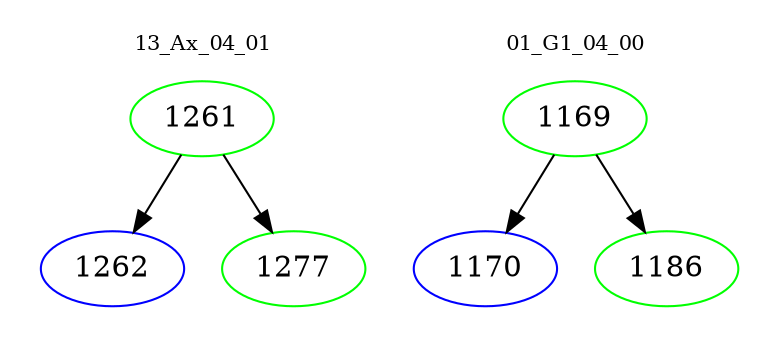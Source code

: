 digraph{
subgraph cluster_0 {
color = white
label = "13_Ax_04_01";
fontsize=10;
T0_1261 [label="1261", color="green"]
T0_1261 -> T0_1262 [color="black"]
T0_1262 [label="1262", color="blue"]
T0_1261 -> T0_1277 [color="black"]
T0_1277 [label="1277", color="green"]
}
subgraph cluster_1 {
color = white
label = "01_G1_04_00";
fontsize=10;
T1_1169 [label="1169", color="green"]
T1_1169 -> T1_1170 [color="black"]
T1_1170 [label="1170", color="blue"]
T1_1169 -> T1_1186 [color="black"]
T1_1186 [label="1186", color="green"]
}
}
